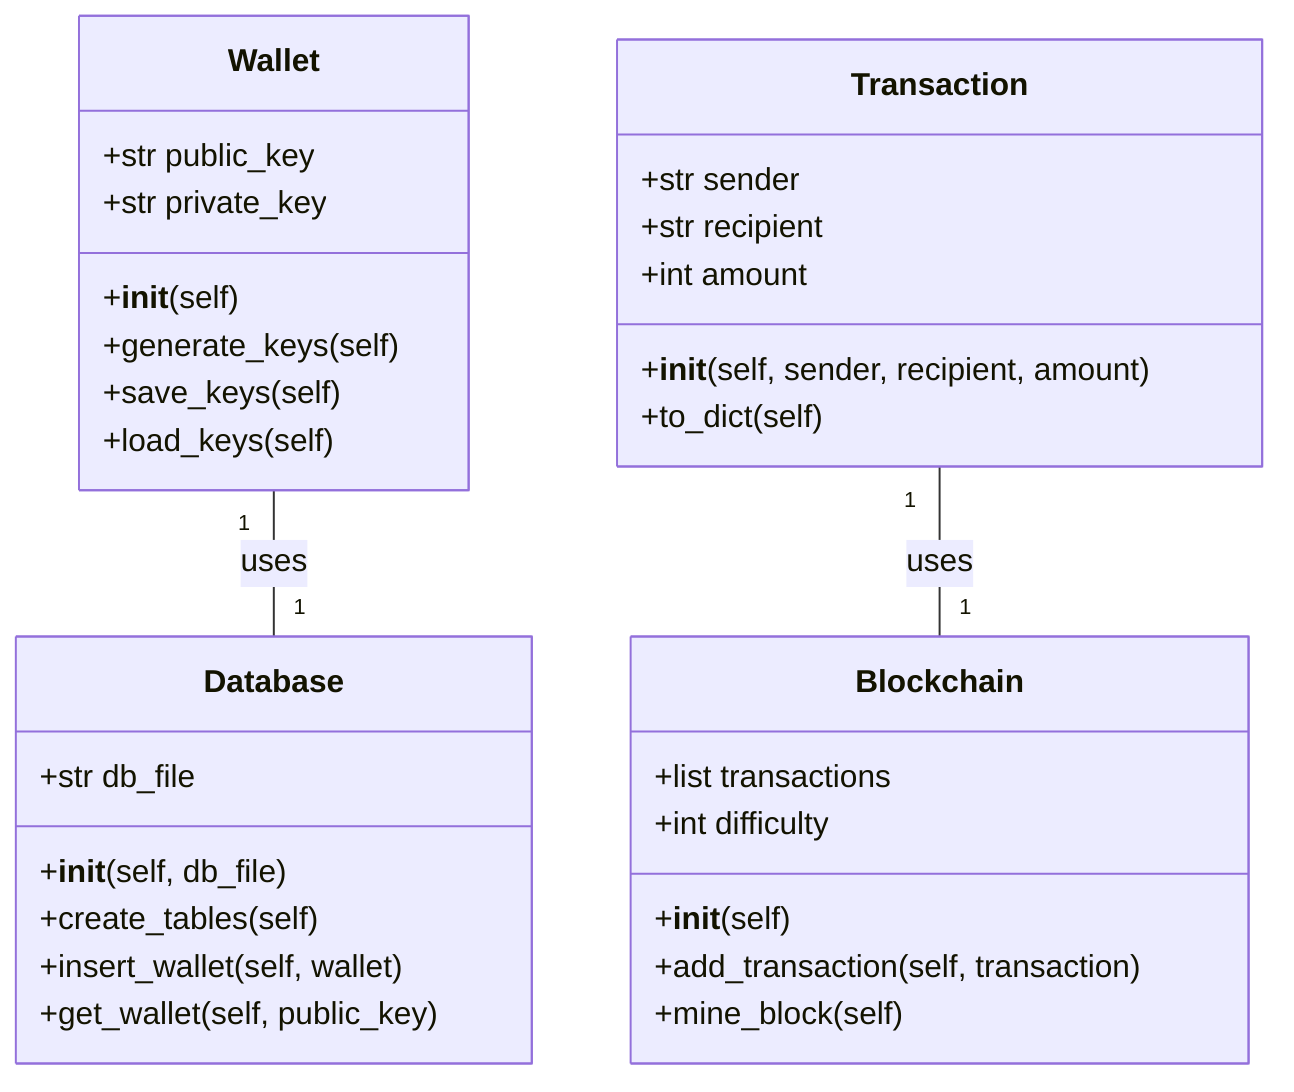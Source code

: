 classDiagram
    class Wallet{
        +str public_key
        +str private_key
        +__init__(self)
        +generate_keys(self)
        +save_keys(self)
        +load_keys(self)
    }
    class Transaction{
        +str sender
        +str recipient
        +int amount
        +__init__(self, sender, recipient, amount)
        +to_dict(self)
    }
    class Blockchain{
        +list transactions
        +int difficulty
        +__init__(self)
        +add_transaction(self, transaction)
        +mine_block(self)
    }
    class Database{
        +str db_file
        +__init__(self, db_file)
        +create_tables(self)
        +insert_wallet(self, wallet)
        +get_wallet(self, public_key)
    }
    Wallet "1" -- "1" Database: uses
    Transaction "1" -- "1" Blockchain: uses